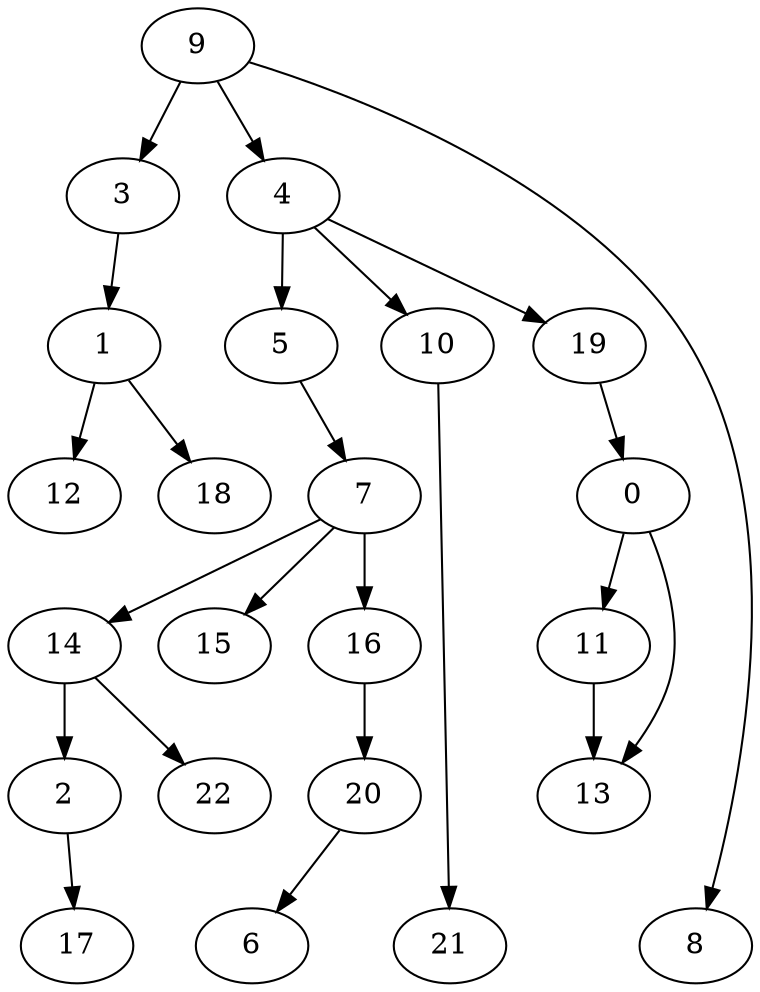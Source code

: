 digraph G {
    0;
    11;
    13;
    1;
    12;
    18;
    2;
    17;
    3;
    4;
    5;
    10;
    19;
    7;
    21;
    14;
    15;
    16;
    22;
    20;
    6;
    9;
    8;
    0 -> 11 [weight=0];
    0 -> 13 [weight=0];
    11 -> 13 [weight=0];
    1 -> 12 [weight=0];
    1 -> 18 [weight=0];
    2 -> 17 [weight=0];
    3 -> 1 [weight=0];
    4 -> 5 [weight=0];
    4 -> 10 [weight=0];
    4 -> 19 [weight=0];
    5 -> 7 [weight=0];
    10 -> 21 [weight=0];
    19 -> 0 [weight=0];
    7 -> 14 [weight=0];
    7 -> 15 [weight=0];
    7 -> 16 [weight=0];
    14 -> 2 [weight=0];
    14 -> 22 [weight=0];
    16 -> 20 [weight=0];
    20 -> 6 [weight=0];
    9 -> 3 [weight=0];
    9 -> 4 [weight=0];
    9 -> 8 [weight=0];
}
